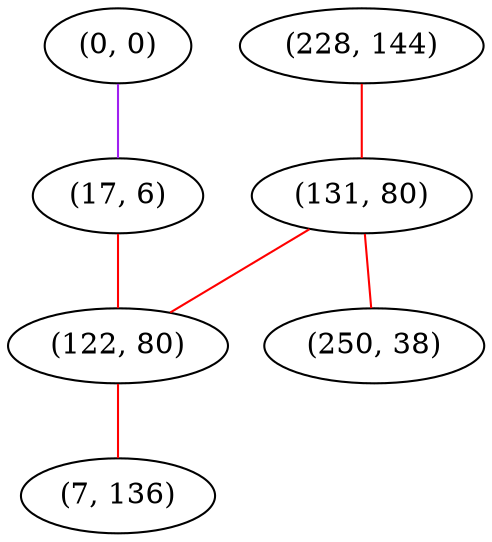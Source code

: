 graph "" {
"(0, 0)";
"(17, 6)";
"(228, 144)";
"(131, 80)";
"(122, 80)";
"(250, 38)";
"(7, 136)";
"(0, 0)" -- "(17, 6)"  [color=purple, key=0, weight=4];
"(17, 6)" -- "(122, 80)"  [color=red, key=0, weight=1];
"(228, 144)" -- "(131, 80)"  [color=red, key=0, weight=1];
"(131, 80)" -- "(122, 80)"  [color=red, key=0, weight=1];
"(131, 80)" -- "(250, 38)"  [color=red, key=0, weight=1];
"(122, 80)" -- "(7, 136)"  [color=red, key=0, weight=1];
}
